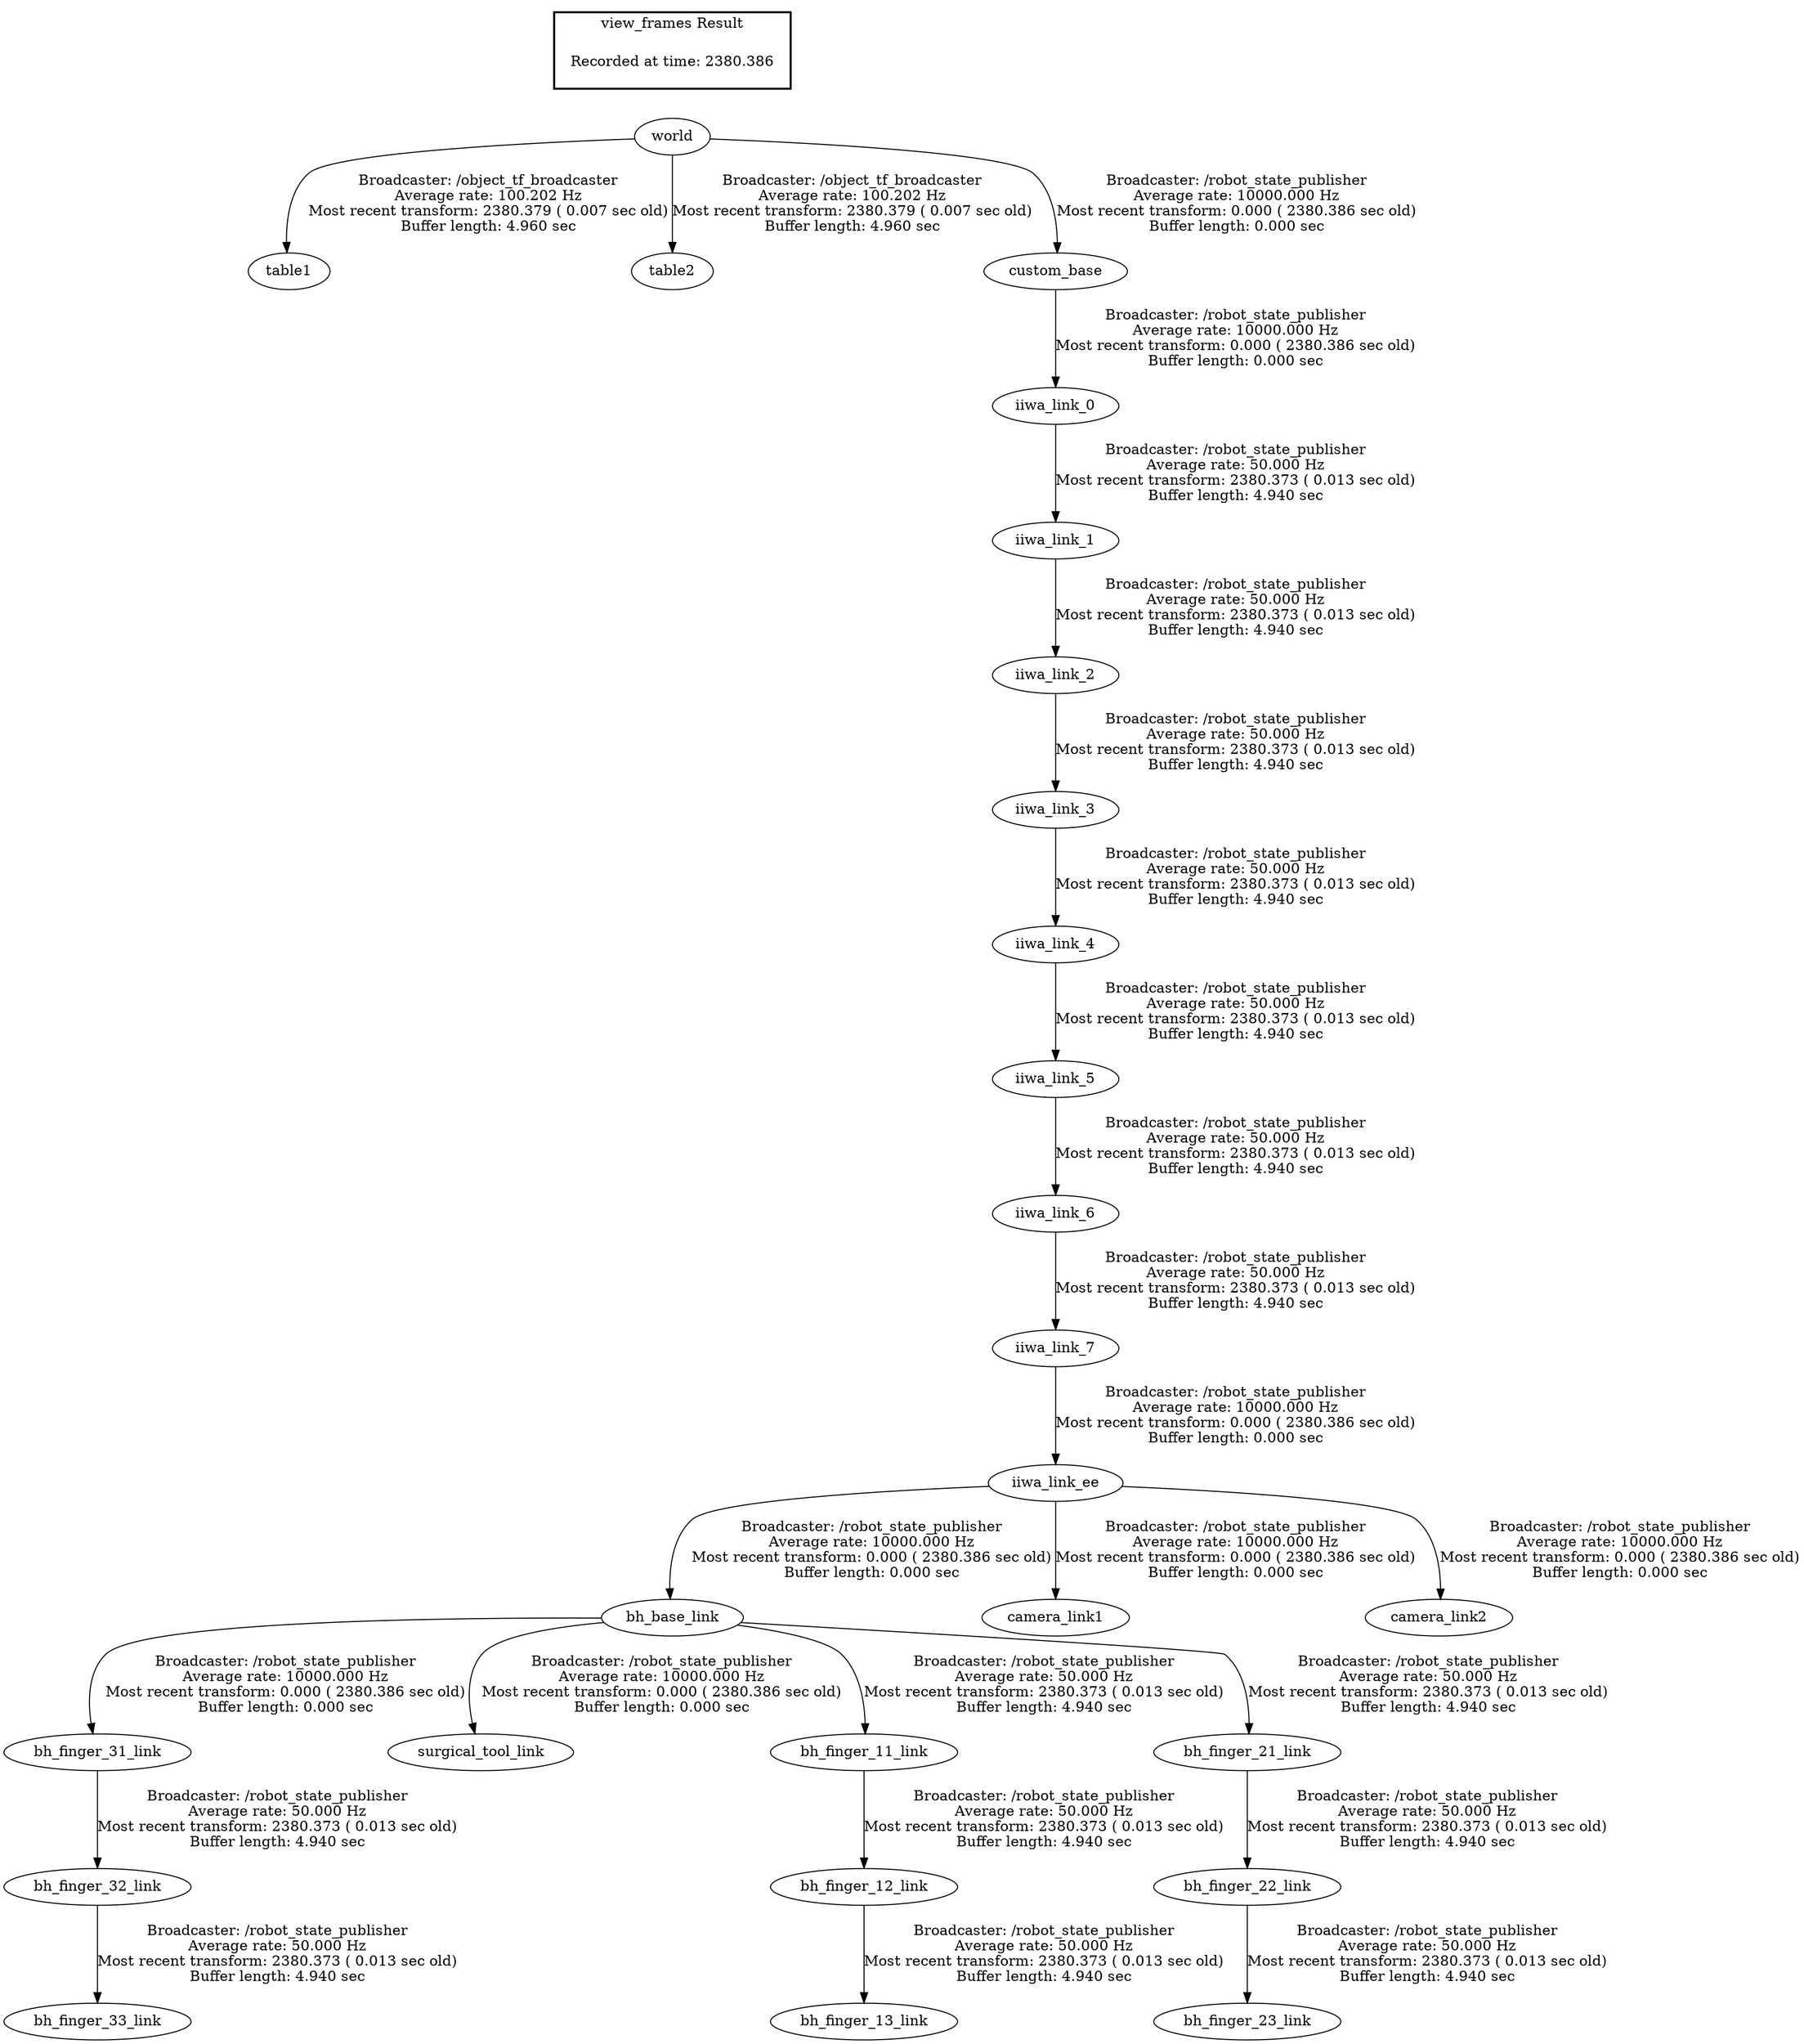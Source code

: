 digraph G {
"world" -> "table1"[label="Broadcaster: /object_tf_broadcaster\nAverage rate: 100.202 Hz\nMost recent transform: 2380.379 ( 0.007 sec old)\nBuffer length: 4.960 sec\n"];
"world" -> "table2"[label="Broadcaster: /object_tf_broadcaster\nAverage rate: 100.202 Hz\nMost recent transform: 2380.379 ( 0.007 sec old)\nBuffer length: 4.960 sec\n"];
"custom_base" -> "iiwa_link_0"[label="Broadcaster: /robot_state_publisher\nAverage rate: 10000.000 Hz\nMost recent transform: 0.000 ( 2380.386 sec old)\nBuffer length: 0.000 sec\n"];
"iiwa_link_ee" -> "bh_base_link"[label="Broadcaster: /robot_state_publisher\nAverage rate: 10000.000 Hz\nMost recent transform: 0.000 ( 2380.386 sec old)\nBuffer length: 0.000 sec\n"];
"iiwa_link_7" -> "iiwa_link_ee"[label="Broadcaster: /robot_state_publisher\nAverage rate: 10000.000 Hz\nMost recent transform: 0.000 ( 2380.386 sec old)\nBuffer length: 0.000 sec\n"];
"bh_base_link" -> "bh_finger_31_link"[label="Broadcaster: /robot_state_publisher\nAverage rate: 10000.000 Hz\nMost recent transform: 0.000 ( 2380.386 sec old)\nBuffer length: 0.000 sec\n"];
"iiwa_link_ee" -> "camera_link1"[label="Broadcaster: /robot_state_publisher\nAverage rate: 10000.000 Hz\nMost recent transform: 0.000 ( 2380.386 sec old)\nBuffer length: 0.000 sec\n"];
"iiwa_link_ee" -> "camera_link2"[label="Broadcaster: /robot_state_publisher\nAverage rate: 10000.000 Hz\nMost recent transform: 0.000 ( 2380.386 sec old)\nBuffer length: 0.000 sec\n"];
"world" -> "custom_base"[label="Broadcaster: /robot_state_publisher\nAverage rate: 10000.000 Hz\nMost recent transform: 0.000 ( 2380.386 sec old)\nBuffer length: 0.000 sec\n"];
"iiwa_link_6" -> "iiwa_link_7"[label="Broadcaster: /robot_state_publisher\nAverage rate: 50.000 Hz\nMost recent transform: 2380.373 ( 0.013 sec old)\nBuffer length: 4.940 sec\n"];
"bh_base_link" -> "surgical_tool_link"[label="Broadcaster: /robot_state_publisher\nAverage rate: 10000.000 Hz\nMost recent transform: 0.000 ( 2380.386 sec old)\nBuffer length: 0.000 sec\n"];
"bh_base_link" -> "bh_finger_11_link"[label="Broadcaster: /robot_state_publisher\nAverage rate: 50.000 Hz\nMost recent transform: 2380.373 ( 0.013 sec old)\nBuffer length: 4.940 sec\n"];
"bh_finger_11_link" -> "bh_finger_12_link"[label="Broadcaster: /robot_state_publisher\nAverage rate: 50.000 Hz\nMost recent transform: 2380.373 ( 0.013 sec old)\nBuffer length: 4.940 sec\n"];
"bh_finger_12_link" -> "bh_finger_13_link"[label="Broadcaster: /robot_state_publisher\nAverage rate: 50.000 Hz\nMost recent transform: 2380.373 ( 0.013 sec old)\nBuffer length: 4.940 sec\n"];
"bh_base_link" -> "bh_finger_21_link"[label="Broadcaster: /robot_state_publisher\nAverage rate: 50.000 Hz\nMost recent transform: 2380.373 ( 0.013 sec old)\nBuffer length: 4.940 sec\n"];
"bh_finger_21_link" -> "bh_finger_22_link"[label="Broadcaster: /robot_state_publisher\nAverage rate: 50.000 Hz\nMost recent transform: 2380.373 ( 0.013 sec old)\nBuffer length: 4.940 sec\n"];
"bh_finger_22_link" -> "bh_finger_23_link"[label="Broadcaster: /robot_state_publisher\nAverage rate: 50.000 Hz\nMost recent transform: 2380.373 ( 0.013 sec old)\nBuffer length: 4.940 sec\n"];
"bh_finger_31_link" -> "bh_finger_32_link"[label="Broadcaster: /robot_state_publisher\nAverage rate: 50.000 Hz\nMost recent transform: 2380.373 ( 0.013 sec old)\nBuffer length: 4.940 sec\n"];
"bh_finger_32_link" -> "bh_finger_33_link"[label="Broadcaster: /robot_state_publisher\nAverage rate: 50.000 Hz\nMost recent transform: 2380.373 ( 0.013 sec old)\nBuffer length: 4.940 sec\n"];
"iiwa_link_0" -> "iiwa_link_1"[label="Broadcaster: /robot_state_publisher\nAverage rate: 50.000 Hz\nMost recent transform: 2380.373 ( 0.013 sec old)\nBuffer length: 4.940 sec\n"];
"iiwa_link_1" -> "iiwa_link_2"[label="Broadcaster: /robot_state_publisher\nAverage rate: 50.000 Hz\nMost recent transform: 2380.373 ( 0.013 sec old)\nBuffer length: 4.940 sec\n"];
"iiwa_link_2" -> "iiwa_link_3"[label="Broadcaster: /robot_state_publisher\nAverage rate: 50.000 Hz\nMost recent transform: 2380.373 ( 0.013 sec old)\nBuffer length: 4.940 sec\n"];
"iiwa_link_3" -> "iiwa_link_4"[label="Broadcaster: /robot_state_publisher\nAverage rate: 50.000 Hz\nMost recent transform: 2380.373 ( 0.013 sec old)\nBuffer length: 4.940 sec\n"];
"iiwa_link_4" -> "iiwa_link_5"[label="Broadcaster: /robot_state_publisher\nAverage rate: 50.000 Hz\nMost recent transform: 2380.373 ( 0.013 sec old)\nBuffer length: 4.940 sec\n"];
"iiwa_link_5" -> "iiwa_link_6"[label="Broadcaster: /robot_state_publisher\nAverage rate: 50.000 Hz\nMost recent transform: 2380.373 ( 0.013 sec old)\nBuffer length: 4.940 sec\n"];
edge [style=invis];
 subgraph cluster_legend { style=bold; color=black; label ="view_frames Result";
"Recorded at time: 2380.386"[ shape=plaintext ] ;
 }->"world";
}